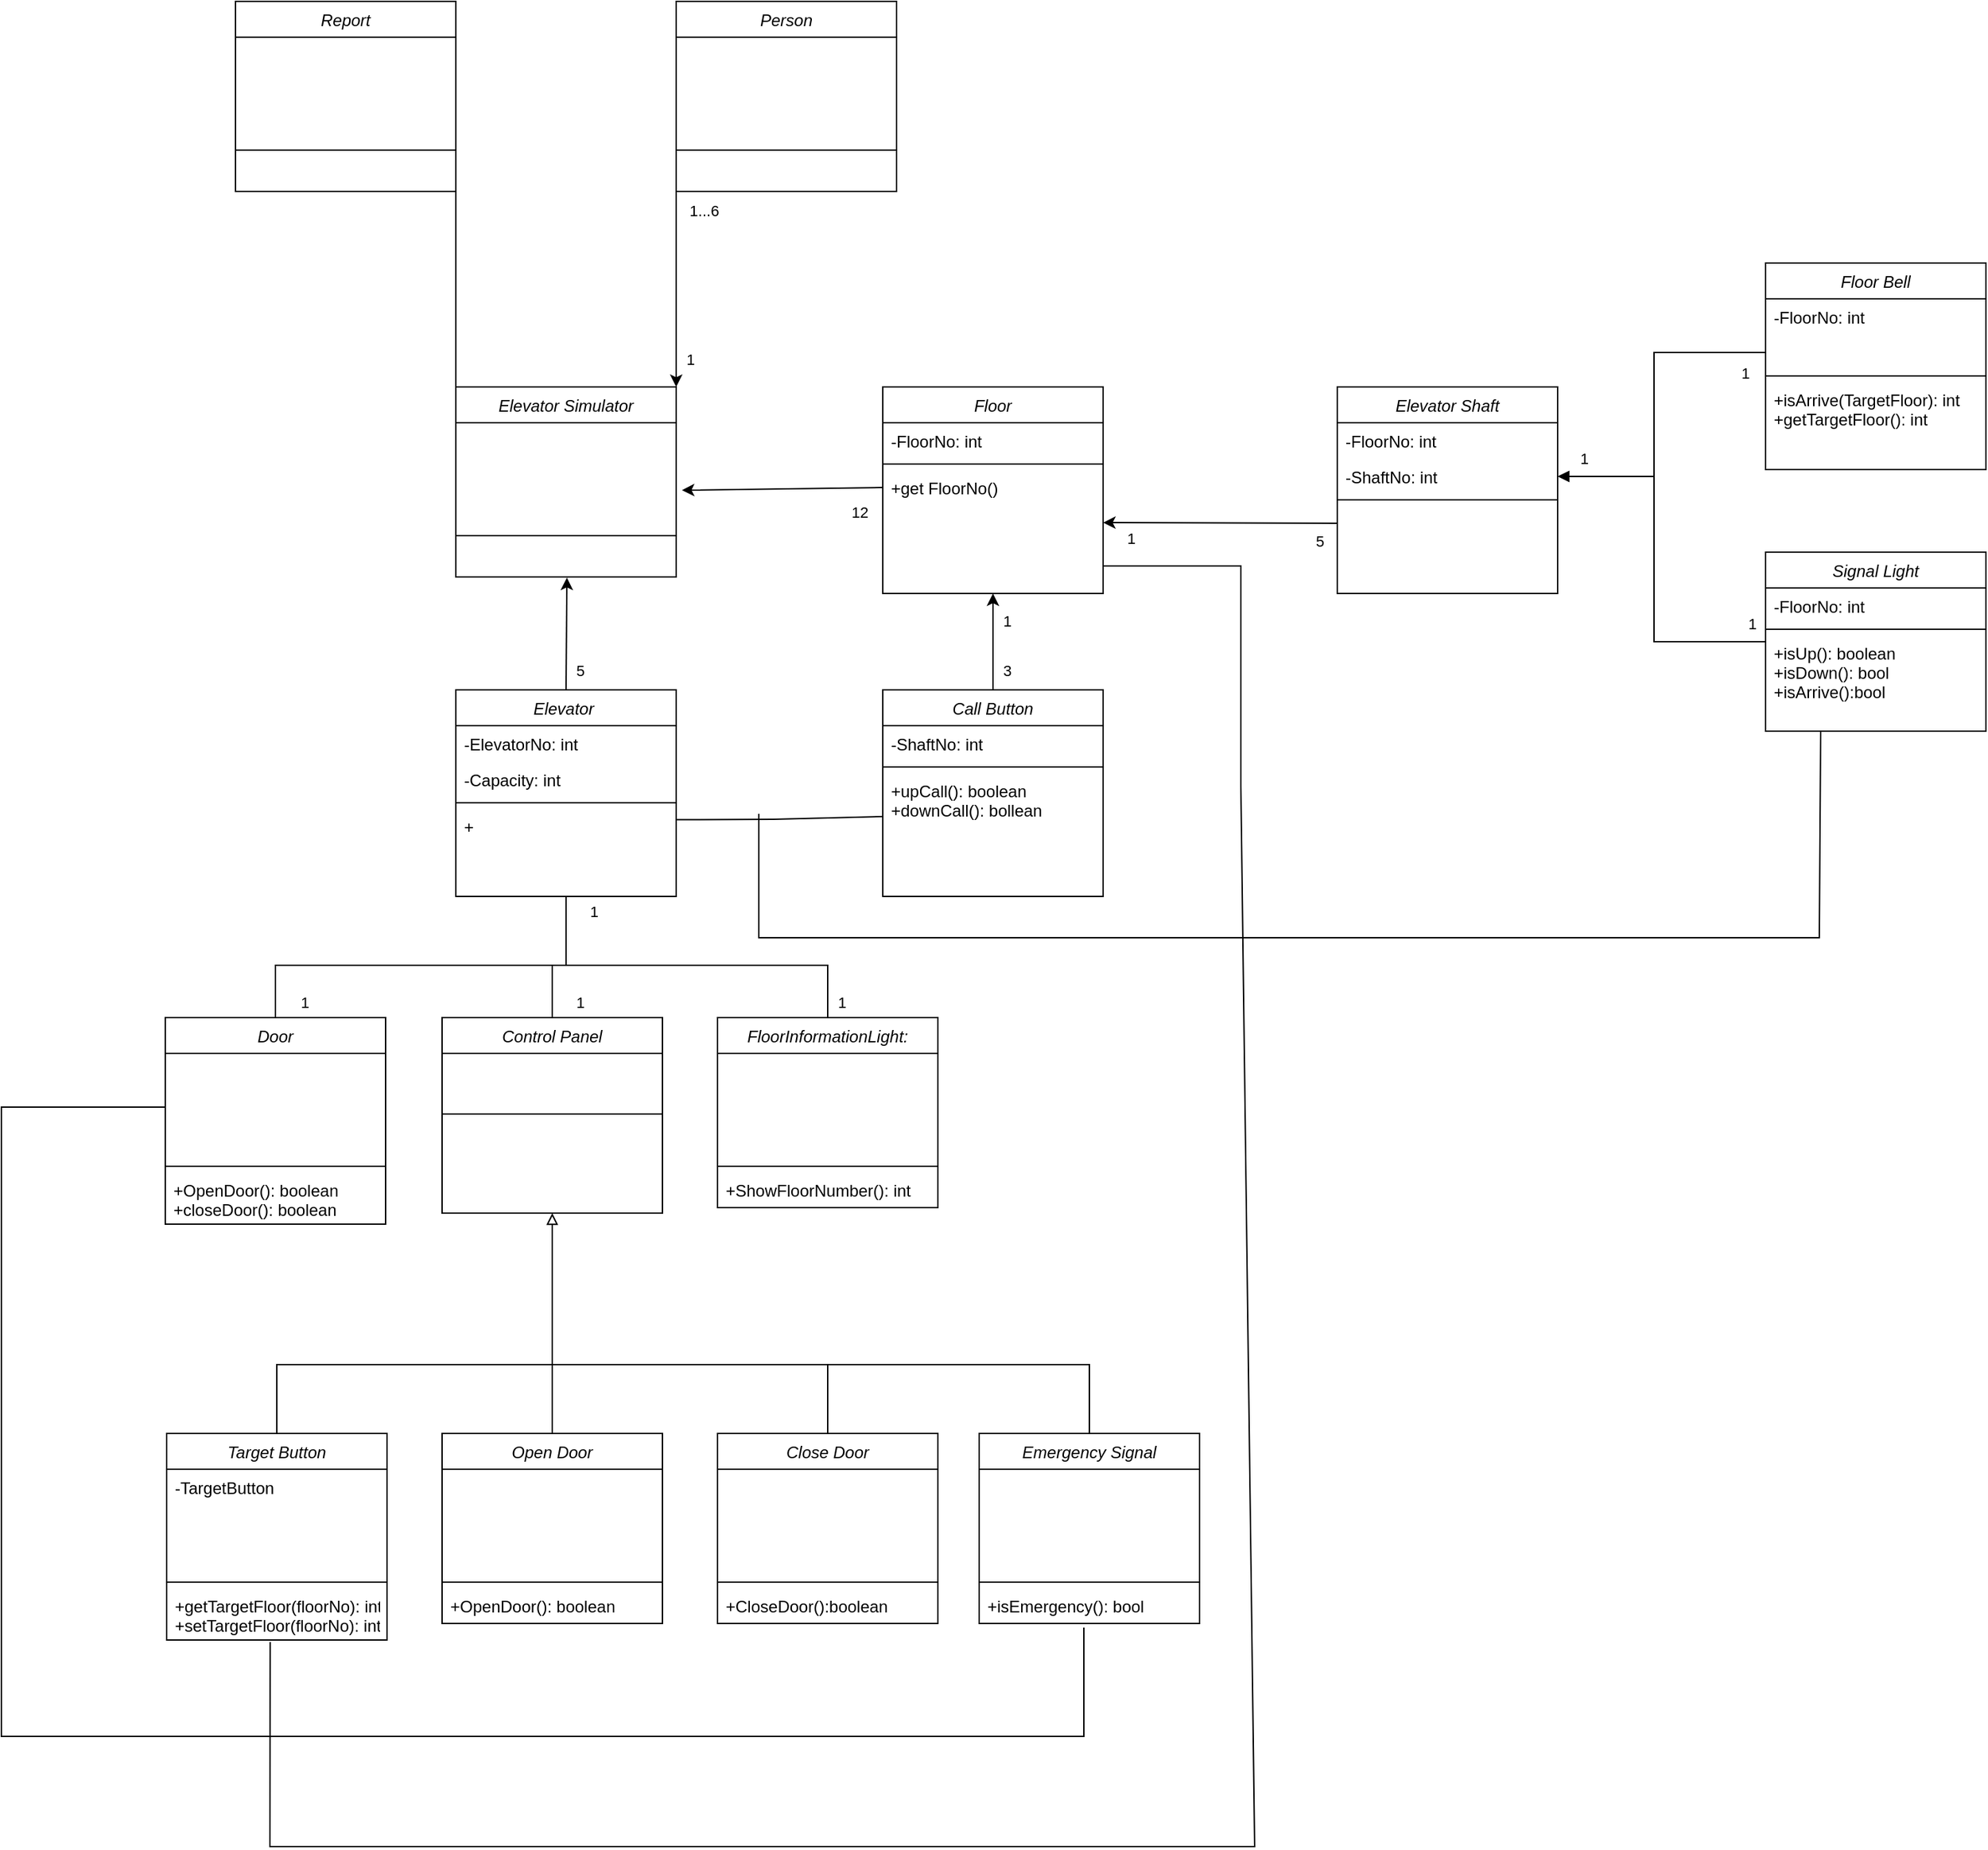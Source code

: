 <mxfile version="20.2.3" type="github">
  <diagram id="C5RBs43oDa-KdzZeNtuy" name="Page-1">
    <mxGraphModel dx="3950" dy="2496" grid="1" gridSize="10" guides="1" tooltips="1" connect="1" arrows="1" fold="1" page="1" pageScale="1" pageWidth="827" pageHeight="1169" math="0" shadow="0">
      <root>
        <mxCell id="WIyWlLk6GJQsqaUBKTNV-0" />
        <mxCell id="WIyWlLk6GJQsqaUBKTNV-1" parent="WIyWlLk6GJQsqaUBKTNV-0" />
        <mxCell id="zkfFHV4jXpPFQw0GAbJ--0" value="Elevator Simulator" style="swimlane;fontStyle=2;align=center;verticalAlign=top;childLayout=stackLayout;horizontal=1;startSize=26;horizontalStack=0;resizeParent=1;resizeLast=0;collapsible=1;marginBottom=0;rounded=0;shadow=0;strokeWidth=1;" parent="WIyWlLk6GJQsqaUBKTNV-1" vertex="1">
          <mxGeometry x="210" y="20" width="160" height="138" as="geometry">
            <mxRectangle x="230" y="140" width="160" height="26" as="alternateBounds" />
          </mxGeometry>
        </mxCell>
        <mxCell id="zkfFHV4jXpPFQw0GAbJ--1" value=" " style="text;align=left;verticalAlign=top;spacingLeft=4;spacingRight=4;overflow=hidden;rotatable=0;points=[[0,0.5],[1,0.5]];portConstraint=eastwest;" parent="zkfFHV4jXpPFQw0GAbJ--0" vertex="1">
          <mxGeometry y="26" width="160" height="26" as="geometry" />
        </mxCell>
        <mxCell id="zkfFHV4jXpPFQw0GAbJ--2" value=" " style="text;align=left;verticalAlign=top;spacingLeft=4;spacingRight=4;overflow=hidden;rotatable=0;points=[[0,0.5],[1,0.5]];portConstraint=eastwest;rounded=0;shadow=0;html=0;" parent="zkfFHV4jXpPFQw0GAbJ--0" vertex="1">
          <mxGeometry y="52" width="160" height="26" as="geometry" />
        </mxCell>
        <mxCell id="zkfFHV4jXpPFQw0GAbJ--3" value=" " style="text;align=left;verticalAlign=top;spacingLeft=4;spacingRight=4;overflow=hidden;rotatable=0;points=[[0,0.5],[1,0.5]];portConstraint=eastwest;rounded=0;shadow=0;html=0;" parent="zkfFHV4jXpPFQw0GAbJ--0" vertex="1">
          <mxGeometry y="78" width="160" height="26" as="geometry" />
        </mxCell>
        <mxCell id="zkfFHV4jXpPFQw0GAbJ--4" value="" style="line;html=1;strokeWidth=1;align=left;verticalAlign=middle;spacingTop=-1;spacingLeft=3;spacingRight=3;rotatable=0;labelPosition=right;points=[];portConstraint=eastwest;" parent="zkfFHV4jXpPFQw0GAbJ--0" vertex="1">
          <mxGeometry y="104" width="160" height="8" as="geometry" />
        </mxCell>
        <mxCell id="zkfFHV4jXpPFQw0GAbJ--5" value=" " style="text;align=left;verticalAlign=top;spacingLeft=4;spacingRight=4;overflow=hidden;rotatable=0;points=[[0,0.5],[1,0.5]];portConstraint=eastwest;" parent="zkfFHV4jXpPFQw0GAbJ--0" vertex="1">
          <mxGeometry y="112" width="160" height="26" as="geometry" />
        </mxCell>
        <mxCell id="ZwGp08gq0lVa2WznQraa-69" style="edgeStyle=none;rounded=0;orthogonalLoop=1;jettySize=auto;html=1;exitX=0.5;exitY=0;exitDx=0;exitDy=0;entryX=0.504;entryY=1.02;entryDx=0;entryDy=0;entryPerimeter=0;endArrow=classic;endFill=1;" edge="1" parent="WIyWlLk6GJQsqaUBKTNV-1" source="eZEbVEYutCmDxp2KuaGA-0" target="zkfFHV4jXpPFQw0GAbJ--5">
          <mxGeometry relative="1" as="geometry" />
        </mxCell>
        <mxCell id="ZwGp08gq0lVa2WznQraa-72" value="5" style="edgeLabel;html=1;align=center;verticalAlign=middle;resizable=0;points=[];" vertex="1" connectable="0" parent="ZwGp08gq0lVa2WznQraa-69">
          <mxGeometry x="-0.387" y="1" relative="1" as="geometry">
            <mxPoint x="11" y="11" as="offset" />
          </mxGeometry>
        </mxCell>
        <mxCell id="eZEbVEYutCmDxp2KuaGA-0" value="Elevator " style="swimlane;fontStyle=2;align=center;verticalAlign=top;childLayout=stackLayout;horizontal=1;startSize=26;horizontalStack=0;resizeParent=1;resizeLast=0;collapsible=1;marginBottom=0;rounded=0;shadow=0;strokeWidth=1;" parent="WIyWlLk6GJQsqaUBKTNV-1" vertex="1">
          <mxGeometry x="210" y="240" width="160" height="150" as="geometry">
            <mxRectangle x="230" y="140" width="160" height="26" as="alternateBounds" />
          </mxGeometry>
        </mxCell>
        <mxCell id="eZEbVEYutCmDxp2KuaGA-1" value="-ElevatorNo: int" style="text;align=left;verticalAlign=top;spacingLeft=4;spacingRight=4;overflow=hidden;rotatable=0;points=[[0,0.5],[1,0.5]];portConstraint=eastwest;" parent="eZEbVEYutCmDxp2KuaGA-0" vertex="1">
          <mxGeometry y="26" width="160" height="26" as="geometry" />
        </mxCell>
        <mxCell id="eZEbVEYutCmDxp2KuaGA-2" value="-Capacity: int" style="text;align=left;verticalAlign=top;spacingLeft=4;spacingRight=4;overflow=hidden;rotatable=0;points=[[0,0.5],[1,0.5]];portConstraint=eastwest;rounded=0;shadow=0;html=0;" parent="eZEbVEYutCmDxp2KuaGA-0" vertex="1">
          <mxGeometry y="52" width="160" height="26" as="geometry" />
        </mxCell>
        <mxCell id="eZEbVEYutCmDxp2KuaGA-4" value="" style="line;html=1;strokeWidth=1;align=left;verticalAlign=middle;spacingTop=-1;spacingLeft=3;spacingRight=3;rotatable=0;labelPosition=right;points=[];portConstraint=eastwest;" parent="eZEbVEYutCmDxp2KuaGA-0" vertex="1">
          <mxGeometry y="78" width="160" height="8" as="geometry" />
        </mxCell>
        <mxCell id="eZEbVEYutCmDxp2KuaGA-5" value="+" style="text;align=left;verticalAlign=top;spacingLeft=4;spacingRight=4;overflow=hidden;rotatable=0;points=[[0,0.5],[1,0.5]];portConstraint=eastwest;" parent="eZEbVEYutCmDxp2KuaGA-0" vertex="1">
          <mxGeometry y="86" width="160" height="26" as="geometry" />
        </mxCell>
        <mxCell id="ZwGp08gq0lVa2WznQraa-62" style="edgeStyle=none;rounded=0;orthogonalLoop=1;jettySize=auto;html=1;exitX=0.5;exitY=0;exitDx=0;exitDy=0;endArrow=none;endFill=0;" edge="1" parent="WIyWlLk6GJQsqaUBKTNV-1" source="eZEbVEYutCmDxp2KuaGA-6">
          <mxGeometry relative="1" as="geometry">
            <mxPoint x="280" y="440" as="targetPoint" />
          </mxGeometry>
        </mxCell>
        <mxCell id="ZwGp08gq0lVa2WznQraa-92" value="1" style="edgeLabel;html=1;align=center;verticalAlign=middle;resizable=0;points=[];" vertex="1" connectable="0" parent="ZwGp08gq0lVa2WznQraa-62">
          <mxGeometry x="-0.412" relative="1" as="geometry">
            <mxPoint x="20" as="offset" />
          </mxGeometry>
        </mxCell>
        <mxCell id="eZEbVEYutCmDxp2KuaGA-6" value="Control Panel" style="swimlane;fontStyle=2;align=center;verticalAlign=top;childLayout=stackLayout;horizontal=1;startSize=26;horizontalStack=0;resizeParent=1;resizeLast=0;collapsible=1;marginBottom=0;rounded=0;shadow=0;strokeWidth=1;" parent="WIyWlLk6GJQsqaUBKTNV-1" vertex="1">
          <mxGeometry x="200" y="478" width="160" height="142" as="geometry">
            <mxRectangle x="230" y="140" width="160" height="26" as="alternateBounds" />
          </mxGeometry>
        </mxCell>
        <mxCell id="eZEbVEYutCmDxp2KuaGA-9" value="&#xa;&#xa;" style="text;align=left;verticalAlign=top;spacingLeft=4;spacingRight=4;overflow=hidden;rotatable=0;points=[[0,0.5],[1,0.5]];portConstraint=eastwest;rounded=0;shadow=0;html=0;" parent="eZEbVEYutCmDxp2KuaGA-6" vertex="1">
          <mxGeometry y="26" width="160" height="24" as="geometry" />
        </mxCell>
        <mxCell id="eZEbVEYutCmDxp2KuaGA-10" value="" style="line;html=1;strokeWidth=1;align=left;verticalAlign=middle;spacingTop=-1;spacingLeft=3;spacingRight=3;rotatable=0;labelPosition=right;points=[];portConstraint=eastwest;" parent="eZEbVEYutCmDxp2KuaGA-6" vertex="1">
          <mxGeometry y="50" width="160" height="40" as="geometry" />
        </mxCell>
        <mxCell id="ZwGp08gq0lVa2WznQraa-61" style="edgeStyle=none;rounded=0;orthogonalLoop=1;jettySize=auto;html=1;exitX=0.5;exitY=0;exitDx=0;exitDy=0;endArrow=none;endFill=0;" edge="1" parent="WIyWlLk6GJQsqaUBKTNV-1" source="eZEbVEYutCmDxp2KuaGA-12">
          <mxGeometry relative="1" as="geometry">
            <mxPoint x="290" y="440" as="targetPoint" />
            <Array as="points">
              <mxPoint x="480" y="440" />
            </Array>
          </mxGeometry>
        </mxCell>
        <mxCell id="ZwGp08gq0lVa2WznQraa-91" value="1" style="edgeLabel;html=1;align=center;verticalAlign=middle;resizable=0;points=[];" vertex="1" connectable="0" parent="ZwGp08gq0lVa2WznQraa-61">
          <mxGeometry x="-0.902" y="-4" relative="1" as="geometry">
            <mxPoint x="6" as="offset" />
          </mxGeometry>
        </mxCell>
        <mxCell id="eZEbVEYutCmDxp2KuaGA-12" value="FloorInformationLight:" style="swimlane;fontStyle=2;align=center;verticalAlign=top;childLayout=stackLayout;horizontal=1;startSize=26;horizontalStack=0;resizeParent=1;resizeLast=0;collapsible=1;marginBottom=0;rounded=0;shadow=0;strokeWidth=1;" parent="WIyWlLk6GJQsqaUBKTNV-1" vertex="1">
          <mxGeometry x="400" y="478" width="160" height="138" as="geometry">
            <mxRectangle x="230" y="140" width="160" height="26" as="alternateBounds" />
          </mxGeometry>
        </mxCell>
        <mxCell id="eZEbVEYutCmDxp2KuaGA-13" value=" " style="text;align=left;verticalAlign=top;spacingLeft=4;spacingRight=4;overflow=hidden;rotatable=0;points=[[0,0.5],[1,0.5]];portConstraint=eastwest;" parent="eZEbVEYutCmDxp2KuaGA-12" vertex="1">
          <mxGeometry y="26" width="160" height="26" as="geometry" />
        </mxCell>
        <mxCell id="eZEbVEYutCmDxp2KuaGA-14" value=" " style="text;align=left;verticalAlign=top;spacingLeft=4;spacingRight=4;overflow=hidden;rotatable=0;points=[[0,0.5],[1,0.5]];portConstraint=eastwest;rounded=0;shadow=0;html=0;" parent="eZEbVEYutCmDxp2KuaGA-12" vertex="1">
          <mxGeometry y="52" width="160" height="26" as="geometry" />
        </mxCell>
        <mxCell id="eZEbVEYutCmDxp2KuaGA-15" value=" " style="text;align=left;verticalAlign=top;spacingLeft=4;spacingRight=4;overflow=hidden;rotatable=0;points=[[0,0.5],[1,0.5]];portConstraint=eastwest;rounded=0;shadow=0;html=0;" parent="eZEbVEYutCmDxp2KuaGA-12" vertex="1">
          <mxGeometry y="78" width="160" height="26" as="geometry" />
        </mxCell>
        <mxCell id="eZEbVEYutCmDxp2KuaGA-16" value="" style="line;html=1;strokeWidth=1;align=left;verticalAlign=middle;spacingTop=-1;spacingLeft=3;spacingRight=3;rotatable=0;labelPosition=right;points=[];portConstraint=eastwest;" parent="eZEbVEYutCmDxp2KuaGA-12" vertex="1">
          <mxGeometry y="104" width="160" height="8" as="geometry" />
        </mxCell>
        <mxCell id="eZEbVEYutCmDxp2KuaGA-17" value="+ShowFloorNumber(): int" style="text;align=left;verticalAlign=top;spacingLeft=4;spacingRight=4;overflow=hidden;rotatable=0;points=[[0,0.5],[1,0.5]];portConstraint=eastwest;" parent="eZEbVEYutCmDxp2KuaGA-12" vertex="1">
          <mxGeometry y="112" width="160" height="26" as="geometry" />
        </mxCell>
        <mxCell id="ZwGp08gq0lVa2WznQraa-60" style="edgeStyle=none;rounded=0;orthogonalLoop=1;jettySize=auto;html=1;exitX=0.5;exitY=0;exitDx=0;exitDy=0;entryX=0.5;entryY=1;entryDx=0;entryDy=0;endArrow=none;endFill=0;" edge="1" parent="WIyWlLk6GJQsqaUBKTNV-1" source="eZEbVEYutCmDxp2KuaGA-18" target="eZEbVEYutCmDxp2KuaGA-0">
          <mxGeometry relative="1" as="geometry">
            <Array as="points">
              <mxPoint x="79" y="440" />
              <mxPoint x="290" y="440" />
            </Array>
          </mxGeometry>
        </mxCell>
        <mxCell id="ZwGp08gq0lVa2WznQraa-89" value="1" style="edgeLabel;html=1;align=center;verticalAlign=middle;resizable=0;points=[];" vertex="1" connectable="0" parent="ZwGp08gq0lVa2WznQraa-60">
          <mxGeometry x="0.926" y="-4" relative="1" as="geometry">
            <mxPoint x="16" as="offset" />
          </mxGeometry>
        </mxCell>
        <mxCell id="ZwGp08gq0lVa2WznQraa-90" value="1" style="edgeLabel;html=1;align=center;verticalAlign=middle;resizable=0;points=[];" vertex="1" connectable="0" parent="ZwGp08gq0lVa2WznQraa-60">
          <mxGeometry x="-0.925" y="-3" relative="1" as="geometry">
            <mxPoint x="18" as="offset" />
          </mxGeometry>
        </mxCell>
        <mxCell id="eZEbVEYutCmDxp2KuaGA-18" value="Door" style="swimlane;fontStyle=2;align=center;verticalAlign=top;childLayout=stackLayout;horizontal=1;startSize=26;horizontalStack=0;resizeParent=1;resizeLast=0;collapsible=1;marginBottom=0;rounded=0;shadow=0;strokeWidth=1;" parent="WIyWlLk6GJQsqaUBKTNV-1" vertex="1">
          <mxGeometry x="-1" y="478" width="160" height="150" as="geometry">
            <mxRectangle x="230" y="140" width="160" height="26" as="alternateBounds" />
          </mxGeometry>
        </mxCell>
        <mxCell id="eZEbVEYutCmDxp2KuaGA-19" value=" " style="text;align=left;verticalAlign=top;spacingLeft=4;spacingRight=4;overflow=hidden;rotatable=0;points=[[0,0.5],[1,0.5]];portConstraint=eastwest;" parent="eZEbVEYutCmDxp2KuaGA-18" vertex="1">
          <mxGeometry y="26" width="160" height="26" as="geometry" />
        </mxCell>
        <mxCell id="eZEbVEYutCmDxp2KuaGA-20" value=" " style="text;align=left;verticalAlign=top;spacingLeft=4;spacingRight=4;overflow=hidden;rotatable=0;points=[[0,0.5],[1,0.5]];portConstraint=eastwest;rounded=0;shadow=0;html=0;" parent="eZEbVEYutCmDxp2KuaGA-18" vertex="1">
          <mxGeometry y="52" width="160" height="26" as="geometry" />
        </mxCell>
        <mxCell id="eZEbVEYutCmDxp2KuaGA-21" value=" " style="text;align=left;verticalAlign=top;spacingLeft=4;spacingRight=4;overflow=hidden;rotatable=0;points=[[0,0.5],[1,0.5]];portConstraint=eastwest;rounded=0;shadow=0;html=0;" parent="eZEbVEYutCmDxp2KuaGA-18" vertex="1">
          <mxGeometry y="78" width="160" height="26" as="geometry" />
        </mxCell>
        <mxCell id="eZEbVEYutCmDxp2KuaGA-22" value="" style="line;html=1;strokeWidth=1;align=left;verticalAlign=middle;spacingTop=-1;spacingLeft=3;spacingRight=3;rotatable=0;labelPosition=right;points=[];portConstraint=eastwest;" parent="eZEbVEYutCmDxp2KuaGA-18" vertex="1">
          <mxGeometry y="104" width="160" height="8" as="geometry" />
        </mxCell>
        <mxCell id="eZEbVEYutCmDxp2KuaGA-23" value="+OpenDoor(): boolean&#xa;+closeDoor(): boolean" style="text;align=left;verticalAlign=top;spacingLeft=4;spacingRight=4;overflow=hidden;rotatable=0;points=[[0,0.5],[1,0.5]];portConstraint=eastwest;" parent="eZEbVEYutCmDxp2KuaGA-18" vertex="1">
          <mxGeometry y="112" width="160" height="38" as="geometry" />
        </mxCell>
        <mxCell id="ZwGp08gq0lVa2WznQraa-93" style="edgeStyle=none;rounded=0;orthogonalLoop=1;jettySize=auto;html=1;entryX=0.47;entryY=1.039;entryDx=0;entryDy=0;entryPerimeter=0;endArrow=none;endFill=0;" edge="1" parent="WIyWlLk6GJQsqaUBKTNV-1" target="ZwGp08gq0lVa2WznQraa-52">
          <mxGeometry relative="1" as="geometry">
            <mxPoint x="680" y="150" as="sourcePoint" />
            <Array as="points">
              <mxPoint x="780" y="150" />
              <mxPoint x="780" y="310" />
              <mxPoint x="790" y="1080" />
              <mxPoint x="75" y="1080" />
            </Array>
          </mxGeometry>
        </mxCell>
        <mxCell id="eZEbVEYutCmDxp2KuaGA-24" value="Floor" style="swimlane;fontStyle=2;align=center;verticalAlign=top;childLayout=stackLayout;horizontal=1;startSize=26;horizontalStack=0;resizeParent=1;resizeLast=0;collapsible=1;marginBottom=0;rounded=0;shadow=0;strokeWidth=1;" parent="WIyWlLk6GJQsqaUBKTNV-1" vertex="1">
          <mxGeometry x="520" y="20" width="160" height="150" as="geometry">
            <mxRectangle x="230" y="140" width="160" height="26" as="alternateBounds" />
          </mxGeometry>
        </mxCell>
        <mxCell id="eZEbVEYutCmDxp2KuaGA-25" value="-FloorNo: int" style="text;align=left;verticalAlign=top;spacingLeft=4;spacingRight=4;overflow=hidden;rotatable=0;points=[[0,0.5],[1,0.5]];portConstraint=eastwest;" parent="eZEbVEYutCmDxp2KuaGA-24" vertex="1">
          <mxGeometry y="26" width="160" height="26" as="geometry" />
        </mxCell>
        <mxCell id="eZEbVEYutCmDxp2KuaGA-27" value="" style="line;html=1;strokeWidth=1;align=left;verticalAlign=middle;spacingTop=-1;spacingLeft=3;spacingRight=3;rotatable=0;labelPosition=right;points=[];portConstraint=eastwest;" parent="eZEbVEYutCmDxp2KuaGA-24" vertex="1">
          <mxGeometry y="52" width="160" height="8" as="geometry" />
        </mxCell>
        <mxCell id="eZEbVEYutCmDxp2KuaGA-28" value="+get FloorNo()" style="text;align=left;verticalAlign=top;spacingLeft=4;spacingRight=4;overflow=hidden;rotatable=0;points=[[0,0.5],[1,0.5]];portConstraint=eastwest;" parent="eZEbVEYutCmDxp2KuaGA-24" vertex="1">
          <mxGeometry y="60" width="160" height="26" as="geometry" />
        </mxCell>
        <mxCell id="ZwGp08gq0lVa2WznQraa-63" style="edgeStyle=none;rounded=0;orthogonalLoop=1;jettySize=auto;html=1;exitX=0.5;exitY=0;exitDx=0;exitDy=0;entryX=0.5;entryY=1;entryDx=0;entryDy=0;endArrow=block;endFill=0;" edge="1" parent="WIyWlLk6GJQsqaUBKTNV-1" source="ZwGp08gq0lVa2WznQraa-0" target="eZEbVEYutCmDxp2KuaGA-6">
          <mxGeometry relative="1" as="geometry" />
        </mxCell>
        <mxCell id="ZwGp08gq0lVa2WznQraa-0" value="Open Door" style="swimlane;fontStyle=2;align=center;verticalAlign=top;childLayout=stackLayout;horizontal=1;startSize=26;horizontalStack=0;resizeParent=1;resizeLast=0;collapsible=1;marginBottom=0;rounded=0;shadow=0;strokeWidth=1;" vertex="1" parent="WIyWlLk6GJQsqaUBKTNV-1">
          <mxGeometry x="200" y="780" width="160" height="138" as="geometry">
            <mxRectangle x="230" y="140" width="160" height="26" as="alternateBounds" />
          </mxGeometry>
        </mxCell>
        <mxCell id="ZwGp08gq0lVa2WznQraa-1" value=" " style="text;align=left;verticalAlign=top;spacingLeft=4;spacingRight=4;overflow=hidden;rotatable=0;points=[[0,0.5],[1,0.5]];portConstraint=eastwest;" vertex="1" parent="ZwGp08gq0lVa2WznQraa-0">
          <mxGeometry y="26" width="160" height="26" as="geometry" />
        </mxCell>
        <mxCell id="ZwGp08gq0lVa2WznQraa-2" value=" " style="text;align=left;verticalAlign=top;spacingLeft=4;spacingRight=4;overflow=hidden;rotatable=0;points=[[0,0.5],[1,0.5]];portConstraint=eastwest;rounded=0;shadow=0;html=0;" vertex="1" parent="ZwGp08gq0lVa2WznQraa-0">
          <mxGeometry y="52" width="160" height="26" as="geometry" />
        </mxCell>
        <mxCell id="ZwGp08gq0lVa2WznQraa-3" value=" " style="text;align=left;verticalAlign=top;spacingLeft=4;spacingRight=4;overflow=hidden;rotatable=0;points=[[0,0.5],[1,0.5]];portConstraint=eastwest;rounded=0;shadow=0;html=0;" vertex="1" parent="ZwGp08gq0lVa2WznQraa-0">
          <mxGeometry y="78" width="160" height="26" as="geometry" />
        </mxCell>
        <mxCell id="ZwGp08gq0lVa2WznQraa-4" value="" style="line;html=1;strokeWidth=1;align=left;verticalAlign=middle;spacingTop=-1;spacingLeft=3;spacingRight=3;rotatable=0;labelPosition=right;points=[];portConstraint=eastwest;" vertex="1" parent="ZwGp08gq0lVa2WznQraa-0">
          <mxGeometry y="104" width="160" height="8" as="geometry" />
        </mxCell>
        <mxCell id="ZwGp08gq0lVa2WznQraa-5" value="+OpenDoor(): boolean" style="text;align=left;verticalAlign=top;spacingLeft=4;spacingRight=4;overflow=hidden;rotatable=0;points=[[0,0.5],[1,0.5]];portConstraint=eastwest;" vertex="1" parent="ZwGp08gq0lVa2WznQraa-0">
          <mxGeometry y="112" width="160" height="26" as="geometry" />
        </mxCell>
        <mxCell id="ZwGp08gq0lVa2WznQraa-6" value="Elevator Shaft" style="swimlane;fontStyle=2;align=center;verticalAlign=top;childLayout=stackLayout;horizontal=1;startSize=26;horizontalStack=0;resizeParent=1;resizeLast=0;collapsible=1;marginBottom=0;rounded=0;shadow=0;strokeWidth=1;" vertex="1" parent="WIyWlLk6GJQsqaUBKTNV-1">
          <mxGeometry x="850" y="20" width="160" height="150" as="geometry">
            <mxRectangle x="230" y="140" width="160" height="26" as="alternateBounds" />
          </mxGeometry>
        </mxCell>
        <mxCell id="ZwGp08gq0lVa2WznQraa-7" value="-FloorNo: int" style="text;align=left;verticalAlign=top;spacingLeft=4;spacingRight=4;overflow=hidden;rotatable=0;points=[[0,0.5],[1,0.5]];portConstraint=eastwest;" vertex="1" parent="ZwGp08gq0lVa2WznQraa-6">
          <mxGeometry y="26" width="160" height="26" as="geometry" />
        </mxCell>
        <mxCell id="ZwGp08gq0lVa2WznQraa-8" value="-ShaftNo: int" style="text;align=left;verticalAlign=top;spacingLeft=4;spacingRight=4;overflow=hidden;rotatable=0;points=[[0,0.5],[1,0.5]];portConstraint=eastwest;rounded=0;shadow=0;html=0;" vertex="1" parent="ZwGp08gq0lVa2WznQraa-6">
          <mxGeometry y="52" width="160" height="26" as="geometry" />
        </mxCell>
        <mxCell id="ZwGp08gq0lVa2WznQraa-9" value="" style="line;html=1;strokeWidth=1;align=left;verticalAlign=middle;spacingTop=-1;spacingLeft=3;spacingRight=3;rotatable=0;labelPosition=right;points=[];portConstraint=eastwest;" vertex="1" parent="ZwGp08gq0lVa2WznQraa-6">
          <mxGeometry y="78" width="160" height="8" as="geometry" />
        </mxCell>
        <mxCell id="ZwGp08gq0lVa2WznQraa-10" value=" " style="text;align=left;verticalAlign=top;spacingLeft=4;spacingRight=4;overflow=hidden;rotatable=0;points=[[0,0.5],[1,0.5]];portConstraint=eastwest;" vertex="1" parent="ZwGp08gq0lVa2WznQraa-6">
          <mxGeometry y="86" width="160" height="26" as="geometry" />
        </mxCell>
        <mxCell id="ZwGp08gq0lVa2WznQraa-11" value="Floor Bell" style="swimlane;fontStyle=2;align=center;verticalAlign=top;childLayout=stackLayout;horizontal=1;startSize=26;horizontalStack=0;resizeParent=1;resizeLast=0;collapsible=1;marginBottom=0;rounded=0;shadow=0;strokeWidth=1;" vertex="1" parent="WIyWlLk6GJQsqaUBKTNV-1">
          <mxGeometry x="1161" y="-70" width="160" height="150" as="geometry">
            <mxRectangle x="230" y="140" width="160" height="26" as="alternateBounds" />
          </mxGeometry>
        </mxCell>
        <mxCell id="ZwGp08gq0lVa2WznQraa-12" value="-FloorNo: int" style="text;align=left;verticalAlign=top;spacingLeft=4;spacingRight=4;overflow=hidden;rotatable=0;points=[[0,0.5],[1,0.5]];portConstraint=eastwest;" vertex="1" parent="ZwGp08gq0lVa2WznQraa-11">
          <mxGeometry y="26" width="160" height="26" as="geometry" />
        </mxCell>
        <mxCell id="ZwGp08gq0lVa2WznQraa-13" value=" " style="text;align=left;verticalAlign=top;spacingLeft=4;spacingRight=4;overflow=hidden;rotatable=0;points=[[0,0.5],[1,0.5]];portConstraint=eastwest;rounded=0;shadow=0;html=0;" vertex="1" parent="ZwGp08gq0lVa2WznQraa-11">
          <mxGeometry y="52" width="160" height="26" as="geometry" />
        </mxCell>
        <mxCell id="ZwGp08gq0lVa2WznQraa-14" value="" style="line;html=1;strokeWidth=1;align=left;verticalAlign=middle;spacingTop=-1;spacingLeft=3;spacingRight=3;rotatable=0;labelPosition=right;points=[];portConstraint=eastwest;" vertex="1" parent="ZwGp08gq0lVa2WznQraa-11">
          <mxGeometry y="78" width="160" height="8" as="geometry" />
        </mxCell>
        <mxCell id="ZwGp08gq0lVa2WznQraa-15" value="+isArrive(TargetFloor): int&#xa;+getTargetFloor(): int" style="text;align=left;verticalAlign=top;spacingLeft=4;spacingRight=4;overflow=hidden;rotatable=0;points=[[0,0.5],[1,0.5]];portConstraint=eastwest;" vertex="1" parent="ZwGp08gq0lVa2WznQraa-11">
          <mxGeometry y="86" width="160" height="34" as="geometry" />
        </mxCell>
        <mxCell id="ZwGp08gq0lVa2WznQraa-78" style="edgeStyle=none;rounded=0;orthogonalLoop=1;jettySize=auto;html=1;exitX=0.5;exitY=0;exitDx=0;exitDy=0;entryX=0.5;entryY=1;entryDx=0;entryDy=0;endArrow=classic;endFill=1;" edge="1" parent="WIyWlLk6GJQsqaUBKTNV-1" source="ZwGp08gq0lVa2WznQraa-16" target="eZEbVEYutCmDxp2KuaGA-24">
          <mxGeometry relative="1" as="geometry" />
        </mxCell>
        <mxCell id="ZwGp08gq0lVa2WznQraa-80" value="3" style="edgeLabel;html=1;align=center;verticalAlign=middle;resizable=0;points=[];" vertex="1" connectable="0" parent="ZwGp08gq0lVa2WznQraa-78">
          <mxGeometry x="-0.6" y="-1" relative="1" as="geometry">
            <mxPoint x="9" as="offset" />
          </mxGeometry>
        </mxCell>
        <mxCell id="ZwGp08gq0lVa2WznQraa-81" value="1" style="edgeLabel;html=1;align=center;verticalAlign=middle;resizable=0;points=[];" vertex="1" connectable="0" parent="ZwGp08gq0lVa2WznQraa-78">
          <mxGeometry x="0.424" y="-1" relative="1" as="geometry">
            <mxPoint x="9" as="offset" />
          </mxGeometry>
        </mxCell>
        <mxCell id="ZwGp08gq0lVa2WznQraa-16" value="Call Button" style="swimlane;fontStyle=2;align=center;verticalAlign=top;childLayout=stackLayout;horizontal=1;startSize=26;horizontalStack=0;resizeParent=1;resizeLast=0;collapsible=1;marginBottom=0;rounded=0;shadow=0;strokeWidth=1;" vertex="1" parent="WIyWlLk6GJQsqaUBKTNV-1">
          <mxGeometry x="520" y="240" width="160" height="150" as="geometry">
            <mxRectangle x="230" y="140" width="160" height="26" as="alternateBounds" />
          </mxGeometry>
        </mxCell>
        <mxCell id="ZwGp08gq0lVa2WznQraa-18" value="-ShaftNo: int" style="text;align=left;verticalAlign=top;spacingLeft=4;spacingRight=4;overflow=hidden;rotatable=0;points=[[0,0.5],[1,0.5]];portConstraint=eastwest;rounded=0;shadow=0;html=0;" vertex="1" parent="ZwGp08gq0lVa2WznQraa-16">
          <mxGeometry y="26" width="160" height="26" as="geometry" />
        </mxCell>
        <mxCell id="ZwGp08gq0lVa2WznQraa-19" value="" style="line;html=1;strokeWidth=1;align=left;verticalAlign=middle;spacingTop=-1;spacingLeft=3;spacingRight=3;rotatable=0;labelPosition=right;points=[];portConstraint=eastwest;" vertex="1" parent="ZwGp08gq0lVa2WznQraa-16">
          <mxGeometry y="52" width="160" height="8" as="geometry" />
        </mxCell>
        <mxCell id="ZwGp08gq0lVa2WznQraa-20" value="+upCall(): boolean&#xa;+downCall(): bollean" style="text;align=left;verticalAlign=top;spacingLeft=4;spacingRight=4;overflow=hidden;rotatable=0;points=[[0,0.5],[1,0.5]];portConstraint=eastwest;" vertex="1" parent="ZwGp08gq0lVa2WznQraa-16">
          <mxGeometry y="60" width="160" height="64" as="geometry" />
        </mxCell>
        <mxCell id="ZwGp08gq0lVa2WznQraa-21" value="Person" style="swimlane;fontStyle=2;align=center;verticalAlign=top;childLayout=stackLayout;horizontal=1;startSize=26;horizontalStack=0;resizeParent=1;resizeLast=0;collapsible=1;marginBottom=0;rounded=0;shadow=0;strokeWidth=1;" vertex="1" parent="WIyWlLk6GJQsqaUBKTNV-1">
          <mxGeometry x="370" y="-260" width="160" height="138" as="geometry">
            <mxRectangle x="230" y="140" width="160" height="26" as="alternateBounds" />
          </mxGeometry>
        </mxCell>
        <mxCell id="ZwGp08gq0lVa2WznQraa-22" value=" " style="text;align=left;verticalAlign=top;spacingLeft=4;spacingRight=4;overflow=hidden;rotatable=0;points=[[0,0.5],[1,0.5]];portConstraint=eastwest;" vertex="1" parent="ZwGp08gq0lVa2WznQraa-21">
          <mxGeometry y="26" width="160" height="26" as="geometry" />
        </mxCell>
        <mxCell id="ZwGp08gq0lVa2WznQraa-23" value=" " style="text;align=left;verticalAlign=top;spacingLeft=4;spacingRight=4;overflow=hidden;rotatable=0;points=[[0,0.5],[1,0.5]];portConstraint=eastwest;rounded=0;shadow=0;html=0;" vertex="1" parent="ZwGp08gq0lVa2WznQraa-21">
          <mxGeometry y="52" width="160" height="26" as="geometry" />
        </mxCell>
        <mxCell id="ZwGp08gq0lVa2WznQraa-24" value=" " style="text;align=left;verticalAlign=top;spacingLeft=4;spacingRight=4;overflow=hidden;rotatable=0;points=[[0,0.5],[1,0.5]];portConstraint=eastwest;rounded=0;shadow=0;html=0;" vertex="1" parent="ZwGp08gq0lVa2WznQraa-21">
          <mxGeometry y="78" width="160" height="26" as="geometry" />
        </mxCell>
        <mxCell id="ZwGp08gq0lVa2WznQraa-25" value="" style="line;html=1;strokeWidth=1;align=left;verticalAlign=middle;spacingTop=-1;spacingLeft=3;spacingRight=3;rotatable=0;labelPosition=right;points=[];portConstraint=eastwest;" vertex="1" parent="ZwGp08gq0lVa2WznQraa-21">
          <mxGeometry y="104" width="160" height="8" as="geometry" />
        </mxCell>
        <mxCell id="ZwGp08gq0lVa2WznQraa-26" value=" " style="text;align=left;verticalAlign=top;spacingLeft=4;spacingRight=4;overflow=hidden;rotatable=0;points=[[0,0.5],[1,0.5]];portConstraint=eastwest;" vertex="1" parent="ZwGp08gq0lVa2WznQraa-21">
          <mxGeometry y="112" width="160" height="26" as="geometry" />
        </mxCell>
        <mxCell id="ZwGp08gq0lVa2WznQraa-27" value="Report" style="swimlane;fontStyle=2;align=center;verticalAlign=top;childLayout=stackLayout;horizontal=1;startSize=26;horizontalStack=0;resizeParent=1;resizeLast=0;collapsible=1;marginBottom=0;rounded=0;shadow=0;strokeWidth=1;" vertex="1" parent="WIyWlLk6GJQsqaUBKTNV-1">
          <mxGeometry x="50" y="-260" width="160" height="138" as="geometry">
            <mxRectangle x="230" y="140" width="160" height="26" as="alternateBounds" />
          </mxGeometry>
        </mxCell>
        <mxCell id="ZwGp08gq0lVa2WznQraa-28" value=" " style="text;align=left;verticalAlign=top;spacingLeft=4;spacingRight=4;overflow=hidden;rotatable=0;points=[[0,0.5],[1,0.5]];portConstraint=eastwest;" vertex="1" parent="ZwGp08gq0lVa2WznQraa-27">
          <mxGeometry y="26" width="160" height="26" as="geometry" />
        </mxCell>
        <mxCell id="ZwGp08gq0lVa2WznQraa-29" value=" " style="text;align=left;verticalAlign=top;spacingLeft=4;spacingRight=4;overflow=hidden;rotatable=0;points=[[0,0.5],[1,0.5]];portConstraint=eastwest;rounded=0;shadow=0;html=0;" vertex="1" parent="ZwGp08gq0lVa2WznQraa-27">
          <mxGeometry y="52" width="160" height="26" as="geometry" />
        </mxCell>
        <mxCell id="ZwGp08gq0lVa2WznQraa-30" value=" " style="text;align=left;verticalAlign=top;spacingLeft=4;spacingRight=4;overflow=hidden;rotatable=0;points=[[0,0.5],[1,0.5]];portConstraint=eastwest;rounded=0;shadow=0;html=0;" vertex="1" parent="ZwGp08gq0lVa2WznQraa-27">
          <mxGeometry y="78" width="160" height="26" as="geometry" />
        </mxCell>
        <mxCell id="ZwGp08gq0lVa2WznQraa-31" value="" style="line;html=1;strokeWidth=1;align=left;verticalAlign=middle;spacingTop=-1;spacingLeft=3;spacingRight=3;rotatable=0;labelPosition=right;points=[];portConstraint=eastwest;" vertex="1" parent="ZwGp08gq0lVa2WznQraa-27">
          <mxGeometry y="104" width="160" height="8" as="geometry" />
        </mxCell>
        <mxCell id="ZwGp08gq0lVa2WznQraa-32" value=" " style="text;align=left;verticalAlign=top;spacingLeft=4;spacingRight=4;overflow=hidden;rotatable=0;points=[[0,0.5],[1,0.5]];portConstraint=eastwest;" vertex="1" parent="ZwGp08gq0lVa2WznQraa-27">
          <mxGeometry y="112" width="160" height="26" as="geometry" />
        </mxCell>
        <mxCell id="ZwGp08gq0lVa2WznQraa-33" style="edgeStyle=none;rounded=0;orthogonalLoop=1;jettySize=auto;html=1;exitX=1;exitY=0.5;exitDx=0;exitDy=0;entryX=0;entryY=0;entryDx=0;entryDy=0;endArrow=none;endFill=0;" edge="1" parent="WIyWlLk6GJQsqaUBKTNV-1" source="ZwGp08gq0lVa2WznQraa-32" target="zkfFHV4jXpPFQw0GAbJ--0">
          <mxGeometry relative="1" as="geometry" />
        </mxCell>
        <mxCell id="ZwGp08gq0lVa2WznQraa-34" style="edgeStyle=none;rounded=0;orthogonalLoop=1;jettySize=auto;html=1;exitX=0;exitY=0.5;exitDx=0;exitDy=0;endArrow=classic;endFill=1;entryX=1;entryY=0;entryDx=0;entryDy=0;" edge="1" parent="WIyWlLk6GJQsqaUBKTNV-1" source="ZwGp08gq0lVa2WznQraa-26" target="zkfFHV4jXpPFQw0GAbJ--0">
          <mxGeometry relative="1" as="geometry" />
        </mxCell>
        <mxCell id="ZwGp08gq0lVa2WznQraa-53" value="1...6" style="edgeLabel;html=1;align=center;verticalAlign=middle;resizable=0;points=[];" vertex="1" connectable="0" parent="ZwGp08gq0lVa2WznQraa-34">
          <mxGeometry x="-0.652" relative="1" as="geometry">
            <mxPoint x="20" as="offset" />
          </mxGeometry>
        </mxCell>
        <mxCell id="ZwGp08gq0lVa2WznQraa-54" value="1" style="edgeLabel;html=1;align=center;verticalAlign=middle;resizable=0;points=[];" vertex="1" connectable="0" parent="ZwGp08gq0lVa2WznQraa-34">
          <mxGeometry x="0.793" y="-1" relative="1" as="geometry">
            <mxPoint x="11" y="-4" as="offset" />
          </mxGeometry>
        </mxCell>
        <mxCell id="ZwGp08gq0lVa2WznQraa-65" style="edgeStyle=none;rounded=0;orthogonalLoop=1;jettySize=auto;html=1;exitX=0.5;exitY=0;exitDx=0;exitDy=0;endArrow=none;endFill=0;" edge="1" parent="WIyWlLk6GJQsqaUBKTNV-1" source="ZwGp08gq0lVa2WznQraa-35">
          <mxGeometry relative="1" as="geometry">
            <mxPoint x="280" y="730" as="targetPoint" />
            <Array as="points">
              <mxPoint x="480" y="730" />
            </Array>
          </mxGeometry>
        </mxCell>
        <mxCell id="ZwGp08gq0lVa2WznQraa-35" value="Close Door" style="swimlane;fontStyle=2;align=center;verticalAlign=top;childLayout=stackLayout;horizontal=1;startSize=26;horizontalStack=0;resizeParent=1;resizeLast=0;collapsible=1;marginBottom=0;rounded=0;shadow=0;strokeWidth=1;" vertex="1" parent="WIyWlLk6GJQsqaUBKTNV-1">
          <mxGeometry x="400" y="780" width="160" height="138" as="geometry">
            <mxRectangle x="230" y="140" width="160" height="26" as="alternateBounds" />
          </mxGeometry>
        </mxCell>
        <mxCell id="ZwGp08gq0lVa2WznQraa-36" value=" " style="text;align=left;verticalAlign=top;spacingLeft=4;spacingRight=4;overflow=hidden;rotatable=0;points=[[0,0.5],[1,0.5]];portConstraint=eastwest;" vertex="1" parent="ZwGp08gq0lVa2WznQraa-35">
          <mxGeometry y="26" width="160" height="26" as="geometry" />
        </mxCell>
        <mxCell id="ZwGp08gq0lVa2WznQraa-37" value=" " style="text;align=left;verticalAlign=top;spacingLeft=4;spacingRight=4;overflow=hidden;rotatable=0;points=[[0,0.5],[1,0.5]];portConstraint=eastwest;rounded=0;shadow=0;html=0;" vertex="1" parent="ZwGp08gq0lVa2WznQraa-35">
          <mxGeometry y="52" width="160" height="26" as="geometry" />
        </mxCell>
        <mxCell id="ZwGp08gq0lVa2WznQraa-38" value=" " style="text;align=left;verticalAlign=top;spacingLeft=4;spacingRight=4;overflow=hidden;rotatable=0;points=[[0,0.5],[1,0.5]];portConstraint=eastwest;rounded=0;shadow=0;html=0;" vertex="1" parent="ZwGp08gq0lVa2WznQraa-35">
          <mxGeometry y="78" width="160" height="26" as="geometry" />
        </mxCell>
        <mxCell id="ZwGp08gq0lVa2WznQraa-39" value="" style="line;html=1;strokeWidth=1;align=left;verticalAlign=middle;spacingTop=-1;spacingLeft=3;spacingRight=3;rotatable=0;labelPosition=right;points=[];portConstraint=eastwest;" vertex="1" parent="ZwGp08gq0lVa2WznQraa-35">
          <mxGeometry y="104" width="160" height="8" as="geometry" />
        </mxCell>
        <mxCell id="ZwGp08gq0lVa2WznQraa-40" value="+CloseDoor():boolean" style="text;align=left;verticalAlign=top;spacingLeft=4;spacingRight=4;overflow=hidden;rotatable=0;points=[[0,0.5],[1,0.5]];portConstraint=eastwest;" vertex="1" parent="ZwGp08gq0lVa2WznQraa-35">
          <mxGeometry y="112" width="160" height="26" as="geometry" />
        </mxCell>
        <mxCell id="ZwGp08gq0lVa2WznQraa-66" style="edgeStyle=none;rounded=0;orthogonalLoop=1;jettySize=auto;html=1;exitX=0.5;exitY=0;exitDx=0;exitDy=0;endArrow=none;endFill=0;" edge="1" parent="WIyWlLk6GJQsqaUBKTNV-1" source="ZwGp08gq0lVa2WznQraa-41">
          <mxGeometry relative="1" as="geometry">
            <mxPoint x="480" y="730" as="targetPoint" />
            <Array as="points">
              <mxPoint x="670" y="730" />
            </Array>
          </mxGeometry>
        </mxCell>
        <mxCell id="ZwGp08gq0lVa2WznQraa-41" value="Emergency Signal" style="swimlane;fontStyle=2;align=center;verticalAlign=top;childLayout=stackLayout;horizontal=1;startSize=26;horizontalStack=0;resizeParent=1;resizeLast=0;collapsible=1;marginBottom=0;rounded=0;shadow=0;strokeWidth=1;" vertex="1" parent="WIyWlLk6GJQsqaUBKTNV-1">
          <mxGeometry x="590" y="780" width="160" height="138" as="geometry">
            <mxRectangle x="230" y="140" width="160" height="26" as="alternateBounds" />
          </mxGeometry>
        </mxCell>
        <mxCell id="ZwGp08gq0lVa2WznQraa-42" value=" " style="text;align=left;verticalAlign=top;spacingLeft=4;spacingRight=4;overflow=hidden;rotatable=0;points=[[0,0.5],[1,0.5]];portConstraint=eastwest;" vertex="1" parent="ZwGp08gq0lVa2WznQraa-41">
          <mxGeometry y="26" width="160" height="26" as="geometry" />
        </mxCell>
        <mxCell id="ZwGp08gq0lVa2WznQraa-43" value=" " style="text;align=left;verticalAlign=top;spacingLeft=4;spacingRight=4;overflow=hidden;rotatable=0;points=[[0,0.5],[1,0.5]];portConstraint=eastwest;rounded=0;shadow=0;html=0;" vertex="1" parent="ZwGp08gq0lVa2WznQraa-41">
          <mxGeometry y="52" width="160" height="26" as="geometry" />
        </mxCell>
        <mxCell id="ZwGp08gq0lVa2WznQraa-44" value=" " style="text;align=left;verticalAlign=top;spacingLeft=4;spacingRight=4;overflow=hidden;rotatable=0;points=[[0,0.5],[1,0.5]];portConstraint=eastwest;rounded=0;shadow=0;html=0;" vertex="1" parent="ZwGp08gq0lVa2WznQraa-41">
          <mxGeometry y="78" width="160" height="26" as="geometry" />
        </mxCell>
        <mxCell id="ZwGp08gq0lVa2WznQraa-45" value="" style="line;html=1;strokeWidth=1;align=left;verticalAlign=middle;spacingTop=-1;spacingLeft=3;spacingRight=3;rotatable=0;labelPosition=right;points=[];portConstraint=eastwest;" vertex="1" parent="ZwGp08gq0lVa2WznQraa-41">
          <mxGeometry y="104" width="160" height="8" as="geometry" />
        </mxCell>
        <mxCell id="ZwGp08gq0lVa2WznQraa-46" value="+isEmergency(): bool" style="text;align=left;verticalAlign=top;spacingLeft=4;spacingRight=4;overflow=hidden;rotatable=0;points=[[0,0.5],[1,0.5]];portConstraint=eastwest;" vertex="1" parent="ZwGp08gq0lVa2WznQraa-41">
          <mxGeometry y="112" width="160" height="26" as="geometry" />
        </mxCell>
        <mxCell id="ZwGp08gq0lVa2WznQraa-64" style="edgeStyle=none;rounded=0;orthogonalLoop=1;jettySize=auto;html=1;exitX=0.5;exitY=0;exitDx=0;exitDy=0;endArrow=none;endFill=0;" edge="1" parent="WIyWlLk6GJQsqaUBKTNV-1" source="ZwGp08gq0lVa2WznQraa-47">
          <mxGeometry relative="1" as="geometry">
            <mxPoint x="280" y="730" as="targetPoint" />
            <Array as="points">
              <mxPoint x="80" y="730" />
            </Array>
          </mxGeometry>
        </mxCell>
        <mxCell id="ZwGp08gq0lVa2WznQraa-47" value="Target Button" style="swimlane;fontStyle=2;align=center;verticalAlign=top;childLayout=stackLayout;horizontal=1;startSize=26;horizontalStack=0;resizeParent=1;resizeLast=0;collapsible=1;marginBottom=0;rounded=0;shadow=0;strokeWidth=1;" vertex="1" parent="WIyWlLk6GJQsqaUBKTNV-1">
          <mxGeometry y="780" width="160" height="150" as="geometry">
            <mxRectangle x="230" y="140" width="160" height="26" as="alternateBounds" />
          </mxGeometry>
        </mxCell>
        <mxCell id="ZwGp08gq0lVa2WznQraa-48" value="-TargetButton" style="text;align=left;verticalAlign=top;spacingLeft=4;spacingRight=4;overflow=hidden;rotatable=0;points=[[0,0.5],[1,0.5]];portConstraint=eastwest;" vertex="1" parent="ZwGp08gq0lVa2WznQraa-47">
          <mxGeometry y="26" width="160" height="26" as="geometry" />
        </mxCell>
        <mxCell id="ZwGp08gq0lVa2WznQraa-49" value=" " style="text;align=left;verticalAlign=top;spacingLeft=4;spacingRight=4;overflow=hidden;rotatable=0;points=[[0,0.5],[1,0.5]];portConstraint=eastwest;rounded=0;shadow=0;html=0;" vertex="1" parent="ZwGp08gq0lVa2WznQraa-47">
          <mxGeometry y="52" width="160" height="26" as="geometry" />
        </mxCell>
        <mxCell id="ZwGp08gq0lVa2WznQraa-50" value=" " style="text;align=left;verticalAlign=top;spacingLeft=4;spacingRight=4;overflow=hidden;rotatable=0;points=[[0,0.5],[1,0.5]];portConstraint=eastwest;rounded=0;shadow=0;html=0;" vertex="1" parent="ZwGp08gq0lVa2WznQraa-47">
          <mxGeometry y="78" width="160" height="26" as="geometry" />
        </mxCell>
        <mxCell id="ZwGp08gq0lVa2WznQraa-51" value="" style="line;html=1;strokeWidth=1;align=left;verticalAlign=middle;spacingTop=-1;spacingLeft=3;spacingRight=3;rotatable=0;labelPosition=right;points=[];portConstraint=eastwest;" vertex="1" parent="ZwGp08gq0lVa2WznQraa-47">
          <mxGeometry y="104" width="160" height="8" as="geometry" />
        </mxCell>
        <mxCell id="ZwGp08gq0lVa2WznQraa-52" value="+getTargetFloor(floorNo): int&#xa;+setTargetFloor(floorNo): int" style="text;align=left;verticalAlign=top;spacingLeft=4;spacingRight=4;overflow=hidden;rotatable=0;points=[[0,0.5],[1,0.5]];portConstraint=eastwest;" vertex="1" parent="ZwGp08gq0lVa2WznQraa-47">
          <mxGeometry y="112" width="160" height="38" as="geometry" />
        </mxCell>
        <mxCell id="ZwGp08gq0lVa2WznQraa-82" style="edgeStyle=none;rounded=0;orthogonalLoop=1;jettySize=auto;html=1;exitX=0.25;exitY=1;exitDx=0;exitDy=0;endArrow=none;endFill=0;" edge="1" parent="WIyWlLk6GJQsqaUBKTNV-1" source="ZwGp08gq0lVa2WznQraa-55">
          <mxGeometry relative="1" as="geometry">
            <mxPoint x="430" y="330" as="targetPoint" />
            <Array as="points">
              <mxPoint x="1200" y="420" />
              <mxPoint x="430" y="420" />
            </Array>
          </mxGeometry>
        </mxCell>
        <mxCell id="ZwGp08gq0lVa2WznQraa-55" value="Signal Light" style="swimlane;fontStyle=2;align=center;verticalAlign=top;childLayout=stackLayout;horizontal=1;startSize=26;horizontalStack=0;resizeParent=1;resizeLast=0;collapsible=1;marginBottom=0;rounded=0;shadow=0;strokeWidth=1;" vertex="1" parent="WIyWlLk6GJQsqaUBKTNV-1">
          <mxGeometry x="1161" y="140" width="160" height="130" as="geometry">
            <mxRectangle x="230" y="140" width="160" height="26" as="alternateBounds" />
          </mxGeometry>
        </mxCell>
        <mxCell id="ZwGp08gq0lVa2WznQraa-56" value="-FloorNo: int" style="text;align=left;verticalAlign=top;spacingLeft=4;spacingRight=4;overflow=hidden;rotatable=0;points=[[0,0.5],[1,0.5]];portConstraint=eastwest;" vertex="1" parent="ZwGp08gq0lVa2WznQraa-55">
          <mxGeometry y="26" width="160" height="26" as="geometry" />
        </mxCell>
        <mxCell id="ZwGp08gq0lVa2WznQraa-58" value="" style="line;html=1;strokeWidth=1;align=left;verticalAlign=middle;spacingTop=-1;spacingLeft=3;spacingRight=3;rotatable=0;labelPosition=right;points=[];portConstraint=eastwest;" vertex="1" parent="ZwGp08gq0lVa2WznQraa-55">
          <mxGeometry y="52" width="160" height="8" as="geometry" />
        </mxCell>
        <mxCell id="ZwGp08gq0lVa2WznQraa-59" value="+isUp(): boolean&#xa;+isDown(): bool&#xa;+isArrive():bool" style="text;align=left;verticalAlign=top;spacingLeft=4;spacingRight=4;overflow=hidden;rotatable=0;points=[[0,0.5],[1,0.5]];portConstraint=eastwest;" vertex="1" parent="ZwGp08gq0lVa2WznQraa-55">
          <mxGeometry y="60" width="160" height="60" as="geometry" />
        </mxCell>
        <mxCell id="ZwGp08gq0lVa2WznQraa-67" style="edgeStyle=none;rounded=0;orthogonalLoop=1;jettySize=auto;html=1;exitX=0;exitY=0.5;exitDx=0;exitDy=0;entryX=0.475;entryY=1.115;entryDx=0;entryDy=0;entryPerimeter=0;endArrow=none;endFill=0;" edge="1" parent="WIyWlLk6GJQsqaUBKTNV-1" source="eZEbVEYutCmDxp2KuaGA-20" target="ZwGp08gq0lVa2WznQraa-46">
          <mxGeometry relative="1" as="geometry">
            <Array as="points">
              <mxPoint x="-120" y="543" />
              <mxPoint x="-120" y="1000" />
              <mxPoint x="666" y="1000" />
            </Array>
          </mxGeometry>
        </mxCell>
        <mxCell id="ZwGp08gq0lVa2WznQraa-70" style="edgeStyle=none;rounded=0;orthogonalLoop=1;jettySize=auto;html=1;exitX=0;exitY=0.5;exitDx=0;exitDy=0;entryX=1.026;entryY=-0.115;entryDx=0;entryDy=0;entryPerimeter=0;endArrow=classic;endFill=1;" edge="1" parent="WIyWlLk6GJQsqaUBKTNV-1" source="eZEbVEYutCmDxp2KuaGA-28" target="zkfFHV4jXpPFQw0GAbJ--3">
          <mxGeometry relative="1" as="geometry" />
        </mxCell>
        <mxCell id="ZwGp08gq0lVa2WznQraa-71" value="12" style="edgeLabel;html=1;align=center;verticalAlign=middle;resizable=0;points=[];" vertex="1" connectable="0" parent="ZwGp08gq0lVa2WznQraa-70">
          <mxGeometry x="-0.757" y="4" relative="1" as="geometry">
            <mxPoint y="14" as="offset" />
          </mxGeometry>
        </mxCell>
        <mxCell id="ZwGp08gq0lVa2WznQraa-74" style="edgeStyle=none;rounded=0;orthogonalLoop=1;jettySize=auto;html=1;exitX=0;exitY=0.5;exitDx=0;exitDy=0;endArrow=classic;endFill=1;" edge="1" parent="WIyWlLk6GJQsqaUBKTNV-1" source="ZwGp08gq0lVa2WznQraa-10">
          <mxGeometry relative="1" as="geometry">
            <mxPoint x="680" y="118.529" as="targetPoint" />
          </mxGeometry>
        </mxCell>
        <mxCell id="ZwGp08gq0lVa2WznQraa-75" value="5" style="edgeLabel;html=1;align=center;verticalAlign=middle;resizable=0;points=[];" vertex="1" connectable="0" parent="ZwGp08gq0lVa2WznQraa-74">
          <mxGeometry x="-0.827" y="-2" relative="1" as="geometry">
            <mxPoint x="1" y="15" as="offset" />
          </mxGeometry>
        </mxCell>
        <mxCell id="ZwGp08gq0lVa2WznQraa-88" value="1" style="edgeLabel;html=1;align=center;verticalAlign=middle;resizable=0;points=[];" vertex="1" connectable="0" parent="ZwGp08gq0lVa2WznQraa-74">
          <mxGeometry x="0.67" y="3" relative="1" as="geometry">
            <mxPoint x="-8" y="8" as="offset" />
          </mxGeometry>
        </mxCell>
        <mxCell id="ZwGp08gq0lVa2WznQraa-79" style="edgeStyle=none;rounded=0;orthogonalLoop=1;jettySize=auto;html=1;exitX=0;exitY=0.5;exitDx=0;exitDy=0;entryX=1.003;entryY=0.318;entryDx=0;entryDy=0;entryPerimeter=0;endArrow=none;endFill=0;" edge="1" parent="WIyWlLk6GJQsqaUBKTNV-1" source="ZwGp08gq0lVa2WznQraa-20" target="eZEbVEYutCmDxp2KuaGA-5">
          <mxGeometry relative="1" as="geometry">
            <Array as="points">
              <mxPoint x="440" y="334" />
            </Array>
          </mxGeometry>
        </mxCell>
        <mxCell id="ZwGp08gq0lVa2WznQraa-83" style="edgeStyle=none;rounded=0;orthogonalLoop=1;jettySize=auto;html=1;exitX=0;exitY=0.5;exitDx=0;exitDy=0;entryX=1;entryY=0.5;entryDx=0;entryDy=0;endArrow=block;endFill=1;" edge="1" parent="WIyWlLk6GJQsqaUBKTNV-1" source="ZwGp08gq0lVa2WznQraa-13" target="ZwGp08gq0lVa2WznQraa-8">
          <mxGeometry relative="1" as="geometry">
            <Array as="points">
              <mxPoint x="1080" y="-5" />
              <mxPoint x="1080" y="85" />
            </Array>
          </mxGeometry>
        </mxCell>
        <mxCell id="ZwGp08gq0lVa2WznQraa-85" value="1" style="edgeLabel;html=1;align=center;verticalAlign=middle;resizable=0;points=[];" vertex="1" connectable="0" parent="ZwGp08gq0lVa2WznQraa-83">
          <mxGeometry x="0.844" y="-1" relative="1" as="geometry">
            <mxPoint y="-12" as="offset" />
          </mxGeometry>
        </mxCell>
        <mxCell id="ZwGp08gq0lVa2WznQraa-86" value="1" style="edgeLabel;html=1;align=center;verticalAlign=middle;resizable=0;points=[];" vertex="1" connectable="0" parent="ZwGp08gq0lVa2WznQraa-83">
          <mxGeometry x="-0.871" y="2" relative="1" as="geometry">
            <mxPoint y="13" as="offset" />
          </mxGeometry>
        </mxCell>
        <mxCell id="ZwGp08gq0lVa2WznQraa-84" style="edgeStyle=none;rounded=0;orthogonalLoop=1;jettySize=auto;html=1;exitX=0;exitY=0.5;exitDx=0;exitDy=0;endArrow=none;endFill=0;" edge="1" parent="WIyWlLk6GJQsqaUBKTNV-1">
          <mxGeometry relative="1" as="geometry">
            <mxPoint x="1080" y="80" as="targetPoint" />
            <mxPoint x="1161" y="205" as="sourcePoint" />
            <Array as="points">
              <mxPoint x="1080" y="205" />
            </Array>
          </mxGeometry>
        </mxCell>
        <mxCell id="ZwGp08gq0lVa2WznQraa-87" value="1" style="edgeLabel;html=1;align=center;verticalAlign=middle;resizable=0;points=[];" vertex="1" connectable="0" parent="ZwGp08gq0lVa2WznQraa-84">
          <mxGeometry x="-0.801" y="-1" relative="1" as="geometry">
            <mxPoint x="10" y="-12" as="offset" />
          </mxGeometry>
        </mxCell>
      </root>
    </mxGraphModel>
  </diagram>
</mxfile>
